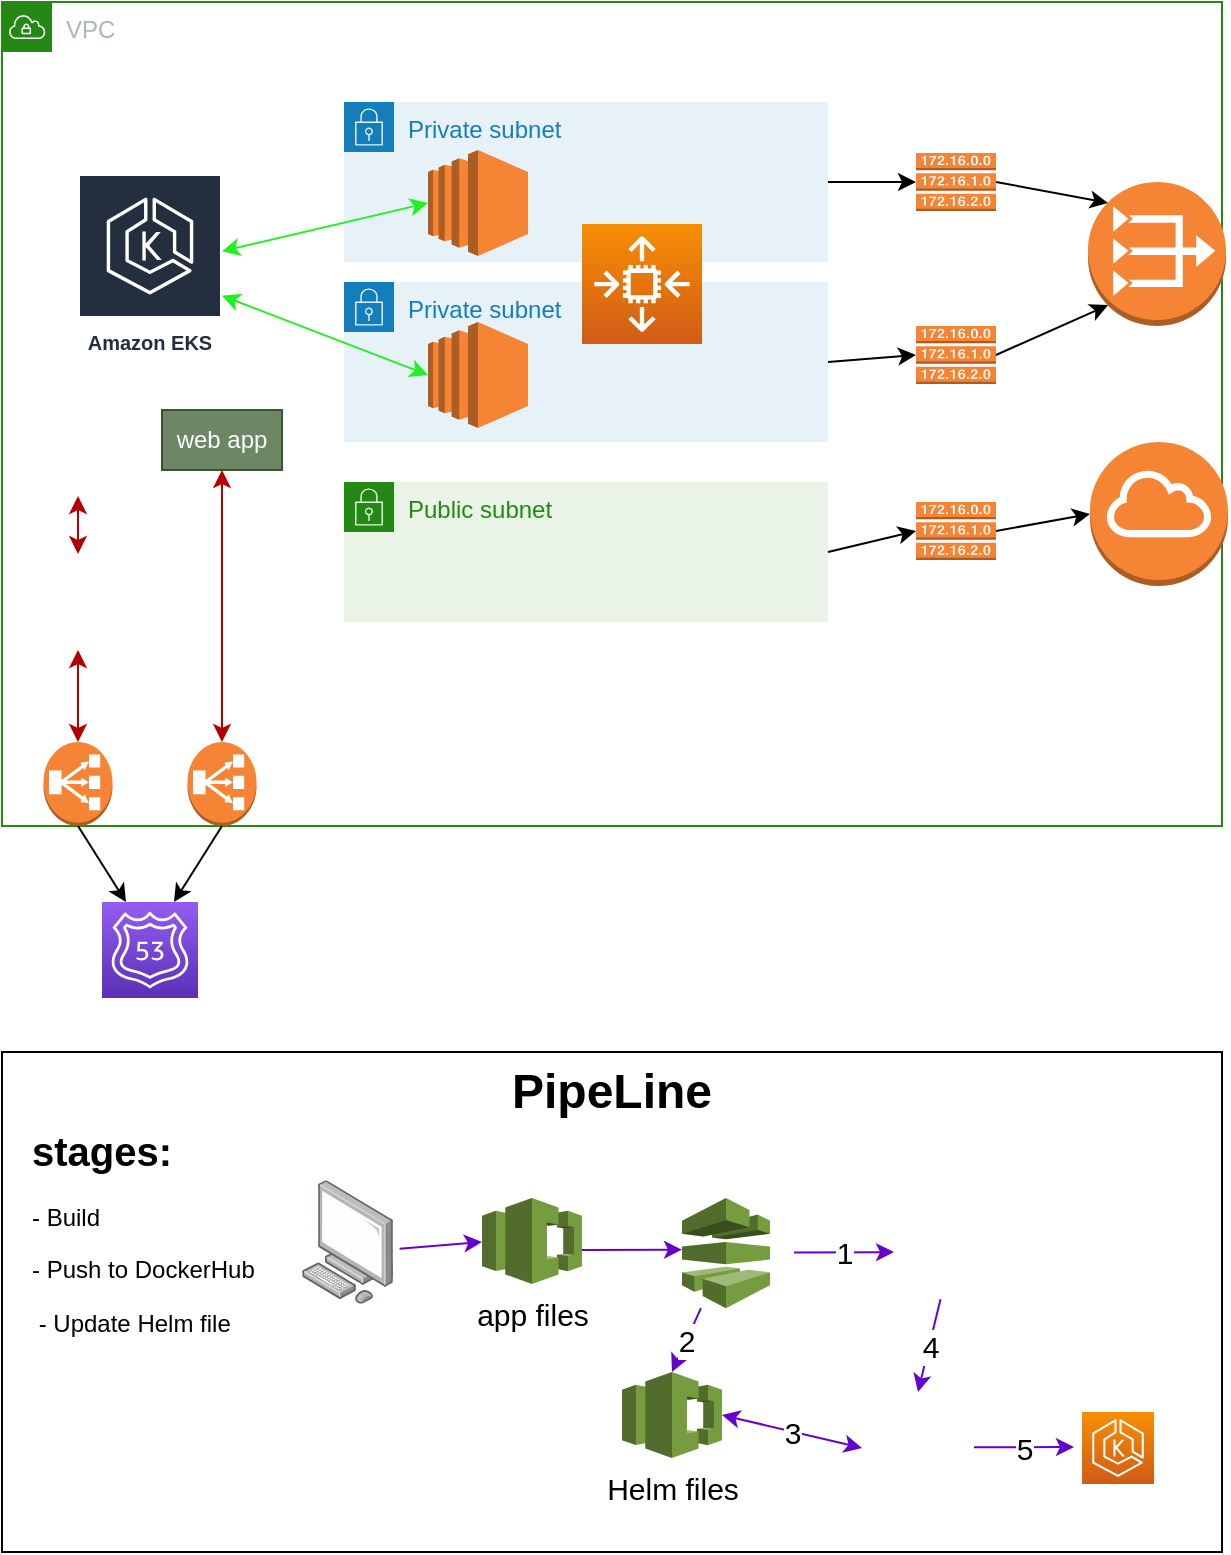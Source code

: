 <mxfile>
    <diagram id="kspAqLK017dl6BNg6bBF" name="Page-1">
        <mxGraphModel dx="774" dy="553" grid="1" gridSize="10" guides="1" tooltips="1" connect="1" arrows="1" fold="1" page="1" pageScale="1" pageWidth="827" pageHeight="1169" math="0" shadow="0">
            <root>
                <mxCell id="0"/>
                <mxCell id="1" parent="0"/>
                <mxCell id="2" value="VPC" style="points=[[0,0],[0.25,0],[0.5,0],[0.75,0],[1,0],[1,0.25],[1,0.5],[1,0.75],[1,1],[0.75,1],[0.5,1],[0.25,1],[0,1],[0,0.75],[0,0.5],[0,0.25]];outlineConnect=0;gradientColor=none;html=1;whiteSpace=wrap;fontSize=12;fontStyle=0;container=1;pointerEvents=0;collapsible=0;recursiveResize=0;shape=mxgraph.aws4.group;grIcon=mxgraph.aws4.group_vpc;strokeColor=#248814;fillColor=none;verticalAlign=top;align=left;spacingLeft=30;fontColor=#AAB7B8;dashed=0;" vertex="1" parent="1">
                    <mxGeometry x="20" y="60" width="610" height="412" as="geometry"/>
                </mxCell>
                <mxCell id="5" value="Private subnet" style="points=[[0,0],[0.25,0],[0.5,0],[0.75,0],[1,0],[1,0.25],[1,0.5],[1,0.75],[1,1],[0.75,1],[0.5,1],[0.25,1],[0,1],[0,0.75],[0,0.5],[0,0.25]];outlineConnect=0;gradientColor=none;html=1;whiteSpace=wrap;fontSize=12;fontStyle=0;container=1;pointerEvents=0;collapsible=0;recursiveResize=0;shape=mxgraph.aws4.group;grIcon=mxgraph.aws4.group_security_group;grStroke=0;strokeColor=#147EBA;fillColor=#E6F2F8;verticalAlign=top;align=left;spacingLeft=30;fontColor=#147EBA;dashed=0;" vertex="1" parent="2">
                    <mxGeometry x="171" y="50" width="242" height="80" as="geometry"/>
                </mxCell>
                <mxCell id="8" value="" style="outlineConnect=0;dashed=0;verticalLabelPosition=bottom;verticalAlign=top;align=center;html=1;shape=mxgraph.aws3.ec2;fillColor=#F58534;gradientColor=none;" vertex="1" parent="5">
                    <mxGeometry x="42" y="24" width="50" height="53" as="geometry"/>
                </mxCell>
                <mxCell id="6" value="Private subnet" style="points=[[0,0],[0.25,0],[0.5,0],[0.75,0],[1,0],[1,0.25],[1,0.5],[1,0.75],[1,1],[0.75,1],[0.5,1],[0.25,1],[0,1],[0,0.75],[0,0.5],[0,0.25]];outlineConnect=0;gradientColor=none;html=1;whiteSpace=wrap;fontSize=12;fontStyle=0;container=1;pointerEvents=0;collapsible=0;recursiveResize=0;shape=mxgraph.aws4.group;grIcon=mxgraph.aws4.group_security_group;grStroke=0;strokeColor=#147EBA;fillColor=#E6F2F8;verticalAlign=top;align=left;spacingLeft=30;fontColor=#147EBA;dashed=0;" vertex="1" parent="2">
                    <mxGeometry x="171" y="140" width="242" height="80" as="geometry"/>
                </mxCell>
                <mxCell id="9" value="" style="outlineConnect=0;dashed=0;verticalLabelPosition=bottom;verticalAlign=top;align=center;html=1;shape=mxgraph.aws3.ec2;fillColor=#F58534;gradientColor=none;" vertex="1" parent="6">
                    <mxGeometry x="42" y="20" width="50" height="53" as="geometry"/>
                </mxCell>
                <mxCell id="4" value="" style="sketch=0;points=[[0,0,0],[0.25,0,0],[0.5,0,0],[0.75,0,0],[1,0,0],[0,1,0],[0.25,1,0],[0.5,1,0],[0.75,1,0],[1,1,0],[0,0.25,0],[0,0.5,0],[0,0.75,0],[1,0.25,0],[1,0.5,0],[1,0.75,0]];outlineConnect=0;fontColor=#232F3E;gradientColor=#F78E04;gradientDirection=north;fillColor=#D05C17;strokeColor=#ffffff;dashed=0;verticalLabelPosition=bottom;verticalAlign=top;align=center;html=1;fontSize=12;fontStyle=0;aspect=fixed;shape=mxgraph.aws4.resourceIcon;resIcon=mxgraph.aws4.auto_scaling2;" vertex="1" parent="6">
                    <mxGeometry x="119" y="-29" width="60" height="60" as="geometry"/>
                </mxCell>
                <mxCell id="7" value="Public subnet" style="points=[[0,0],[0.25,0],[0.5,0],[0.75,0],[1,0],[1,0.25],[1,0.5],[1,0.75],[1,1],[0.75,1],[0.5,1],[0.25,1],[0,1],[0,0.75],[0,0.5],[0,0.25]];outlineConnect=0;gradientColor=none;html=1;whiteSpace=wrap;fontSize=12;fontStyle=0;container=1;pointerEvents=0;collapsible=0;recursiveResize=0;shape=mxgraph.aws4.group;grIcon=mxgraph.aws4.group_security_group;grStroke=0;strokeColor=#248814;fillColor=#E9F3E6;verticalAlign=top;align=left;spacingLeft=30;fontColor=#248814;dashed=0;" vertex="1" parent="2">
                    <mxGeometry x="171" y="240" width="242" height="70" as="geometry"/>
                </mxCell>
                <mxCell id="10" value="" style="outlineConnect=0;dashed=0;verticalLabelPosition=bottom;verticalAlign=top;align=center;html=1;shape=mxgraph.aws3.internet_gateway;fillColor=#F58534;gradientColor=none;" vertex="1" parent="2">
                    <mxGeometry x="544" y="220" width="69" height="72" as="geometry"/>
                </mxCell>
                <mxCell id="11" value="" style="outlineConnect=0;dashed=0;verticalLabelPosition=bottom;verticalAlign=top;align=center;html=1;shape=mxgraph.aws3.vpc_nat_gateway;fillColor=#F58534;gradientColor=none;" vertex="1" parent="2">
                    <mxGeometry x="543" y="90" width="69" height="72" as="geometry"/>
                </mxCell>
                <mxCell id="12" value="" style="outlineConnect=0;dashed=0;verticalLabelPosition=bottom;verticalAlign=top;align=center;html=1;shape=mxgraph.aws3.route_table;fillColor=#F58536;gradientColor=none;" vertex="1" parent="2">
                    <mxGeometry x="457" y="162" width="40" height="29" as="geometry"/>
                </mxCell>
                <mxCell id="13" value="" style="outlineConnect=0;dashed=0;verticalLabelPosition=bottom;verticalAlign=top;align=center;html=1;shape=mxgraph.aws3.route_table;fillColor=#F58536;gradientColor=none;" vertex="1" parent="2">
                    <mxGeometry x="457" y="75.5" width="40" height="29" as="geometry"/>
                </mxCell>
                <mxCell id="14" value="" style="outlineConnect=0;dashed=0;verticalLabelPosition=bottom;verticalAlign=top;align=center;html=1;shape=mxgraph.aws3.route_table;fillColor=#F58536;gradientColor=none;" vertex="1" parent="2">
                    <mxGeometry x="457" y="250" width="40" height="29" as="geometry"/>
                </mxCell>
                <mxCell id="16" value="" style="endArrow=classic;html=1;entryX=0.145;entryY=0.145;entryDx=0;entryDy=0;entryPerimeter=0;exitX=1;exitY=0.5;exitDx=0;exitDy=0;exitPerimeter=0;" edge="1" parent="2" source="13" target="11">
                    <mxGeometry width="50" height="50" relative="1" as="geometry">
                        <mxPoint x="503" y="180" as="sourcePoint"/>
                        <mxPoint x="553" y="130" as="targetPoint"/>
                    </mxGeometry>
                </mxCell>
                <mxCell id="15" value="" style="endArrow=classic;html=1;entryX=0.145;entryY=0.855;entryDx=0;entryDy=0;entryPerimeter=0;exitX=1;exitY=0.5;exitDx=0;exitDy=0;exitPerimeter=0;" edge="1" parent="2" source="12" target="11">
                    <mxGeometry width="50" height="50" relative="1" as="geometry">
                        <mxPoint x="533" y="170" as="sourcePoint"/>
                        <mxPoint x="543" y="120" as="targetPoint"/>
                    </mxGeometry>
                </mxCell>
                <mxCell id="17" value="" style="endArrow=classic;html=1;entryX=0;entryY=0.5;entryDx=0;entryDy=0;entryPerimeter=0;exitX=1;exitY=0.5;exitDx=0;exitDy=0;exitPerimeter=0;" edge="1" parent="2" source="14" target="10">
                    <mxGeometry width="50" height="50" relative="1" as="geometry">
                        <mxPoint x="507" y="186.5" as="sourcePoint"/>
                        <mxPoint x="563.005" y="161.56" as="targetPoint"/>
                    </mxGeometry>
                </mxCell>
                <mxCell id="18" value="" style="endArrow=classic;html=1;entryX=0;entryY=0.5;entryDx=0;entryDy=0;entryPerimeter=0;exitX=1;exitY=0.5;exitDx=0;exitDy=0;" edge="1" parent="2" source="5" target="13">
                    <mxGeometry width="50" height="50" relative="1" as="geometry">
                        <mxPoint x="517" y="196.5" as="sourcePoint"/>
                        <mxPoint x="573.005" y="171.56" as="targetPoint"/>
                        <Array as="points">
                            <mxPoint x="433" y="90"/>
                        </Array>
                    </mxGeometry>
                </mxCell>
                <mxCell id="19" value="" style="endArrow=classic;html=1;entryX=0;entryY=0.5;entryDx=0;entryDy=0;entryPerimeter=0;exitX=1;exitY=0.5;exitDx=0;exitDy=0;" edge="1" parent="2" source="6" target="12">
                    <mxGeometry width="50" height="50" relative="1" as="geometry">
                        <mxPoint x="423" y="100" as="sourcePoint"/>
                        <mxPoint x="467" y="100" as="targetPoint"/>
                        <Array as="points"/>
                    </mxGeometry>
                </mxCell>
                <mxCell id="20" value="" style="endArrow=classic;html=1;exitX=1;exitY=0.5;exitDx=0;exitDy=0;entryX=0;entryY=0.5;entryDx=0;entryDy=0;entryPerimeter=0;" edge="1" parent="2" source="7" target="14">
                    <mxGeometry width="50" height="50" relative="1" as="geometry">
                        <mxPoint x="423" y="264" as="sourcePoint"/>
                        <mxPoint x="453" y="270" as="targetPoint"/>
                        <Array as="points"/>
                    </mxGeometry>
                </mxCell>
                <mxCell id="3" value="Amazon EKS" style="sketch=0;outlineConnect=0;fontColor=#232F3E;gradientColor=none;strokeColor=#ffffff;fillColor=#232F3E;dashed=0;verticalLabelPosition=middle;verticalAlign=bottom;align=center;html=1;whiteSpace=wrap;fontSize=10;fontStyle=1;spacing=3;shape=mxgraph.aws4.productIcon;prIcon=mxgraph.aws4.eks;" vertex="1" parent="2">
                    <mxGeometry x="38" y="86" width="72" height="94" as="geometry"/>
                </mxCell>
                <mxCell id="22" value="" style="endArrow=classic;startArrow=classic;html=1;exitX=0;exitY=0.5;exitDx=0;exitDy=0;exitPerimeter=0;strokeColor=#22F022;" edge="1" parent="2" source="8" target="3">
                    <mxGeometry width="50" height="50" relative="1" as="geometry">
                        <mxPoint x="380" y="150" as="sourcePoint"/>
                        <mxPoint x="430" y="100" as="targetPoint"/>
                    </mxGeometry>
                </mxCell>
                <mxCell id="26" value="" style="shape=image;verticalLabelPosition=bottom;labelBackgroundColor=default;verticalAlign=top;aspect=fixed;imageAspect=0;image=https://miro.medium.com/v2/resize:fit:1400/1*d_nWfpG-EF831-yXwx64HQ.png;" vertex="1" parent="2">
                    <mxGeometry x="10" y="191" width="56" height="56" as="geometry"/>
                </mxCell>
                <mxCell id="27" value="web app" style="text;html=1;strokeColor=#3A5431;fillColor=#6d8764;align=center;verticalAlign=middle;whiteSpace=wrap;rounded=0;fontColor=#ffffff;" vertex="1" parent="2">
                    <mxGeometry x="80" y="204" width="60" height="30" as="geometry"/>
                </mxCell>
                <mxCell id="28" value="" style="shape=image;verticalLabelPosition=bottom;labelBackgroundColor=default;verticalAlign=top;aspect=fixed;imageAspect=0;image=https://www.nginx.com/wp-content/uploads/2020/11/NGINX-Ingress-Controller-product-icon_featured.png;clipPath=inset(8.1% 28.33% 9.22% 28.33%);" vertex="1" parent="2">
                    <mxGeometry x="16.92" y="276" width="42.16" height="48" as="geometry"/>
                </mxCell>
                <mxCell id="29" value="" style="outlineConnect=0;dashed=0;verticalLabelPosition=bottom;verticalAlign=top;align=center;html=1;shape=mxgraph.aws3.classic_load_balancer;fillColor=#F58534;gradientColor=none;strokeColor=#33FF99;" vertex="1" parent="2">
                    <mxGeometry x="92.75" y="370" width="34.5" height="42" as="geometry"/>
                </mxCell>
                <mxCell id="30" value="" style="outlineConnect=0;dashed=0;verticalLabelPosition=bottom;verticalAlign=top;align=center;html=1;shape=mxgraph.aws3.classic_load_balancer;fillColor=#F58534;gradientColor=none;strokeColor=#33FF99;" vertex="1" parent="2">
                    <mxGeometry x="20.75" y="370" width="34.5" height="42" as="geometry"/>
                </mxCell>
                <mxCell id="31" value="" style="endArrow=classic;startArrow=classic;html=1;strokeColor=#B20000;entryX=0.5;entryY=1;entryDx=0;entryDy=0;exitX=0.5;exitY=0;exitDx=0;exitDy=0;exitPerimeter=0;fillColor=#e51400;" edge="1" parent="2" source="29" target="27">
                    <mxGeometry width="50" height="50" relative="1" as="geometry">
                        <mxPoint x="250" y="310" as="sourcePoint"/>
                        <mxPoint x="300" y="260" as="targetPoint"/>
                        <Array as="points"/>
                    </mxGeometry>
                </mxCell>
                <mxCell id="23" value="" style="endArrow=classic;startArrow=classic;html=1;exitX=0;exitY=0.5;exitDx=0;exitDy=0;exitPerimeter=0;strokeColor=#22F022;" edge="1" parent="2" source="9" target="3">
                    <mxGeometry width="50" height="50" relative="1" as="geometry">
                        <mxPoint x="223" y="113.5" as="sourcePoint"/>
                        <mxPoint x="120" y="130" as="targetPoint"/>
                    </mxGeometry>
                </mxCell>
                <mxCell id="34" value="" style="endArrow=classic;startArrow=classic;html=1;strokeColor=#B20000;entryX=0.5;entryY=1;entryDx=0;entryDy=0;exitX=0.5;exitY=0;exitDx=0;exitDy=0;fillColor=#e51400;" edge="1" parent="2" source="28" target="26">
                    <mxGeometry width="50" height="50" relative="1" as="geometry">
                        <mxPoint x="120" y="380" as="sourcePoint"/>
                        <mxPoint x="120" y="244" as="targetPoint"/>
                        <Array as="points"/>
                    </mxGeometry>
                </mxCell>
                <mxCell id="35" value="" style="endArrow=classic;startArrow=classic;html=1;strokeColor=#B20000;entryX=0.5;entryY=1;entryDx=0;entryDy=0;exitX=0.5;exitY=0;exitDx=0;exitDy=0;fillColor=#e51400;exitPerimeter=0;" edge="1" parent="2" source="30" target="28">
                    <mxGeometry width="50" height="50" relative="1" as="geometry">
                        <mxPoint x="48" y="286" as="sourcePoint"/>
                        <mxPoint x="48" y="257" as="targetPoint"/>
                        <Array as="points"/>
                    </mxGeometry>
                </mxCell>
                <mxCell id="36" value="" style="shape=image;verticalLabelPosition=bottom;labelBackgroundColor=default;verticalAlign=top;aspect=fixed;imageAspect=0;image=https://miro.medium.com/v2/resize:fit:459/1*vgVBujY4do_UTKEu_5JYHA.png;" vertex="1" parent="2">
                    <mxGeometry x="7" y="132.72" width="29" height="26.28" as="geometry"/>
                </mxCell>
                <mxCell id="38" value="&lt;h1&gt;&lt;span style=&quot;background-color: initial;&quot;&gt;PipeLine&lt;/span&gt;&lt;/h1&gt;&lt;h1 style=&quot;text-align: left;&quot;&gt;&lt;br&gt;&lt;/h1&gt;" style="text;html=1;fillColor=none;spacing=5;spacingTop=-20;whiteSpace=wrap;overflow=hidden;rounded=0;align=center;strokeColor=default;" vertex="1" parent="1">
                    <mxGeometry x="20" y="585" width="610" height="250" as="geometry"/>
                </mxCell>
                <mxCell id="39" value="&lt;h1 style=&quot;font-size: 20px;&quot;&gt;stages:&lt;/h1&gt;&lt;p&gt;- Build&lt;/p&gt;&lt;p&gt;- Push to DockerHub&lt;/p&gt;&lt;p&gt;&amp;nbsp;- Update Helm file&lt;/p&gt;" style="text;html=1;strokeColor=none;fillColor=none;spacing=5;spacingTop=-20;whiteSpace=wrap;overflow=hidden;rounded=0;" vertex="1" parent="1">
                    <mxGeometry x="30" y="620" width="120" height="120" as="geometry"/>
                </mxCell>
                <mxCell id="40" value="app files" style="outlineConnect=0;dashed=0;verticalLabelPosition=bottom;verticalAlign=top;align=center;html=1;shape=mxgraph.aws3.codecommit;fillColor=#759C3E;gradientColor=none;strokeColor=#f20707;fontSize=15;" vertex="1" parent="1">
                    <mxGeometry x="260" y="658" width="50" height="43" as="geometry"/>
                </mxCell>
                <mxCell id="41" value="" style="points=[];aspect=fixed;html=1;align=center;shadow=0;dashed=0;image;image=img/lib/allied_telesis/computer_and_terminals/Personal_Computer.svg;strokeColor=#f20707;fontSize=15;fillColor=#1D1D16;" vertex="1" parent="1">
                    <mxGeometry x="170" y="649.1" width="45.6" height="61.8" as="geometry"/>
                </mxCell>
                <mxCell id="43" value="" style="endArrow=classic;html=1;strokeColor=#6600CC;fontSize=15;exitX=1.07;exitY=0.555;exitDx=0;exitDy=0;exitPerimeter=0;" edge="1" parent="1" source="41">
                    <mxGeometry width="50" height="50" relative="1" as="geometry">
                        <mxPoint x="210" y="730" as="sourcePoint"/>
                        <mxPoint x="260" y="680" as="targetPoint"/>
                    </mxGeometry>
                </mxCell>
                <mxCell id="44" value="" style="outlineConnect=0;dashed=0;verticalLabelPosition=bottom;verticalAlign=top;align=center;html=1;shape=mxgraph.aws3.codepipeline;fillColor=#759C3E;gradientColor=none;strokeColor=#f20707;fontSize=15;" vertex="1" parent="1">
                    <mxGeometry x="360" y="658" width="44" height="55.1" as="geometry"/>
                </mxCell>
                <mxCell id="45" value="" style="endArrow=classic;html=1;strokeColor=#6600CC;fontSize=15;" edge="1" parent="1">
                    <mxGeometry width="50" height="50" relative="1" as="geometry">
                        <mxPoint x="310" y="684" as="sourcePoint"/>
                        <mxPoint x="360" y="683.85" as="targetPoint"/>
                    </mxGeometry>
                </mxCell>
                <mxCell id="48" value="" style="shape=image;verticalLabelPosition=bottom;labelBackgroundColor=default;verticalAlign=top;aspect=fixed;imageAspect=0;image=https://miro.medium.com/v2/resize:fit:601/1*oTfHIajuMPcA8Pmbk104kQ.png;" vertex="1" parent="1">
                    <mxGeometry x="470" y="653.38" width="77" height="55.23" as="geometry"/>
                </mxCell>
                <mxCell id="49" value="1" style="endArrow=classic;html=1;strokeColor=#6600CC;fontSize=15;" edge="1" parent="1">
                    <mxGeometry width="50" height="50" relative="1" as="geometry">
                        <mxPoint x="416" y="685.2" as="sourcePoint"/>
                        <mxPoint x="466" y="685.05" as="targetPoint"/>
                    </mxGeometry>
                </mxCell>
                <mxCell id="50" value="Helm files" style="outlineConnect=0;dashed=0;verticalLabelPosition=bottom;verticalAlign=top;align=center;html=1;shape=mxgraph.aws3.codecommit;fillColor=#759C3E;gradientColor=none;strokeColor=#f20707;fontSize=15;" vertex="1" parent="1">
                    <mxGeometry x="330" y="745" width="50" height="43" as="geometry"/>
                </mxCell>
                <mxCell id="51" value="2" style="endArrow=classic;html=1;strokeColor=#6600CC;fontSize=15;entryX=0.5;entryY=0;entryDx=0;entryDy=0;entryPerimeter=0;" edge="1" parent="1" source="44" target="50">
                    <mxGeometry width="50" height="50" relative="1" as="geometry">
                        <mxPoint x="407" y="725.15" as="sourcePoint"/>
                        <mxPoint x="457" y="725" as="targetPoint"/>
                    </mxGeometry>
                </mxCell>
                <mxCell id="52" value="" style="shape=image;verticalLabelPosition=bottom;labelBackgroundColor=default;verticalAlign=top;aspect=fixed;imageAspect=0;image=https://miro.medium.com/v2/resize:fit:1400/1*d_nWfpG-EF831-yXwx64HQ.png;" vertex="1" parent="1">
                    <mxGeometry x="450" y="755" width="56" height="56" as="geometry"/>
                </mxCell>
                <mxCell id="53" value="3" style="endArrow=classic;startArrow=classic;html=1;strokeColor=#6600CC;fontSize=15;entryX=0;entryY=0.5;entryDx=0;entryDy=0;exitX=1;exitY=0.5;exitDx=0;exitDy=0;exitPerimeter=0;" edge="1" parent="1" source="50" target="52">
                    <mxGeometry width="50" height="50" relative="1" as="geometry">
                        <mxPoint x="300" y="595" as="sourcePoint"/>
                        <mxPoint x="350" y="545" as="targetPoint"/>
                    </mxGeometry>
                </mxCell>
                <mxCell id="54" value="4" style="endArrow=classic;html=1;strokeColor=#6600CC;fontSize=15;entryX=0.5;entryY=0;entryDx=0;entryDy=0;exitX=0.25;exitY=1;exitDx=0;exitDy=0;" edge="1" parent="1" source="48" target="52">
                    <mxGeometry width="50" height="50" relative="1" as="geometry">
                        <mxPoint x="426" y="695.2" as="sourcePoint"/>
                        <mxPoint x="476" y="695.05" as="targetPoint"/>
                    </mxGeometry>
                </mxCell>
                <mxCell id="56" value="" style="sketch=0;points=[[0,0,0],[0.25,0,0],[0.5,0,0],[0.75,0,0],[1,0,0],[0,1,0],[0.25,1,0],[0.5,1,0],[0.75,1,0],[1,1,0],[0,0.25,0],[0,0.5,0],[0,0.75,0],[1,0.25,0],[1,0.5,0],[1,0.75,0]];outlineConnect=0;fontColor=#232F3E;gradientColor=#F78E04;gradientDirection=north;fillColor=#D05C17;strokeColor=#ffffff;dashed=0;verticalLabelPosition=bottom;verticalAlign=top;align=center;html=1;fontSize=12;fontStyle=0;aspect=fixed;shape=mxgraph.aws4.resourceIcon;resIcon=mxgraph.aws4.eks;" vertex="1" parent="1">
                    <mxGeometry x="560" y="765" width="36" height="36" as="geometry"/>
                </mxCell>
                <mxCell id="57" value="5" style="endArrow=classic;html=1;strokeColor=#6600CC;fontSize=15;" edge="1" parent="1">
                    <mxGeometry width="50" height="50" relative="1" as="geometry">
                        <mxPoint x="506" y="782.65" as="sourcePoint"/>
                        <mxPoint x="556" y="782.5" as="targetPoint"/>
                    </mxGeometry>
                </mxCell>
                <mxCell id="58" value="" style="sketch=0;points=[[0,0,0],[0.25,0,0],[0.5,0,0],[0.75,0,0],[1,0,0],[0,1,0],[0.25,1,0],[0.5,1,0],[0.75,1,0],[1,1,0],[0,0.25,0],[0,0.5,0],[0,0.75,0],[1,0.25,0],[1,0.5,0],[1,0.75,0]];outlineConnect=0;fontColor=#232F3E;gradientColor=#945DF2;gradientDirection=north;fillColor=#5A30B5;strokeColor=#ffffff;dashed=0;verticalLabelPosition=bottom;verticalAlign=top;align=center;html=1;fontSize=12;fontStyle=0;aspect=fixed;shape=mxgraph.aws4.resourceIcon;resIcon=mxgraph.aws4.route_53;" vertex="1" parent="1">
                    <mxGeometry x="70" y="510" width="48" height="48" as="geometry"/>
                </mxCell>
                <mxCell id="59" value="" style="endArrow=classic;html=1;entryX=0.75;entryY=0;entryDx=0;entryDy=0;entryPerimeter=0;exitX=0.5;exitY=1;exitDx=0;exitDy=0;exitPerimeter=0;" edge="1" parent="1" source="29" target="58">
                    <mxGeometry width="50" height="50" relative="1" as="geometry">
                        <mxPoint x="118" y="498.5" as="sourcePoint"/>
                        <mxPoint x="165" y="490" as="targetPoint"/>
                    </mxGeometry>
                </mxCell>
                <mxCell id="60" value="" style="endArrow=classic;html=1;entryX=0.25;entryY=0;entryDx=0;entryDy=0;entryPerimeter=0;exitX=0.5;exitY=1;exitDx=0;exitDy=0;exitPerimeter=0;" edge="1" parent="1" source="30" target="58">
                    <mxGeometry width="50" height="50" relative="1" as="geometry">
                        <mxPoint x="140" y="482" as="sourcePoint"/>
                        <mxPoint x="116" y="520" as="targetPoint"/>
                    </mxGeometry>
                </mxCell>
            </root>
        </mxGraphModel>
    </diagram>
</mxfile>